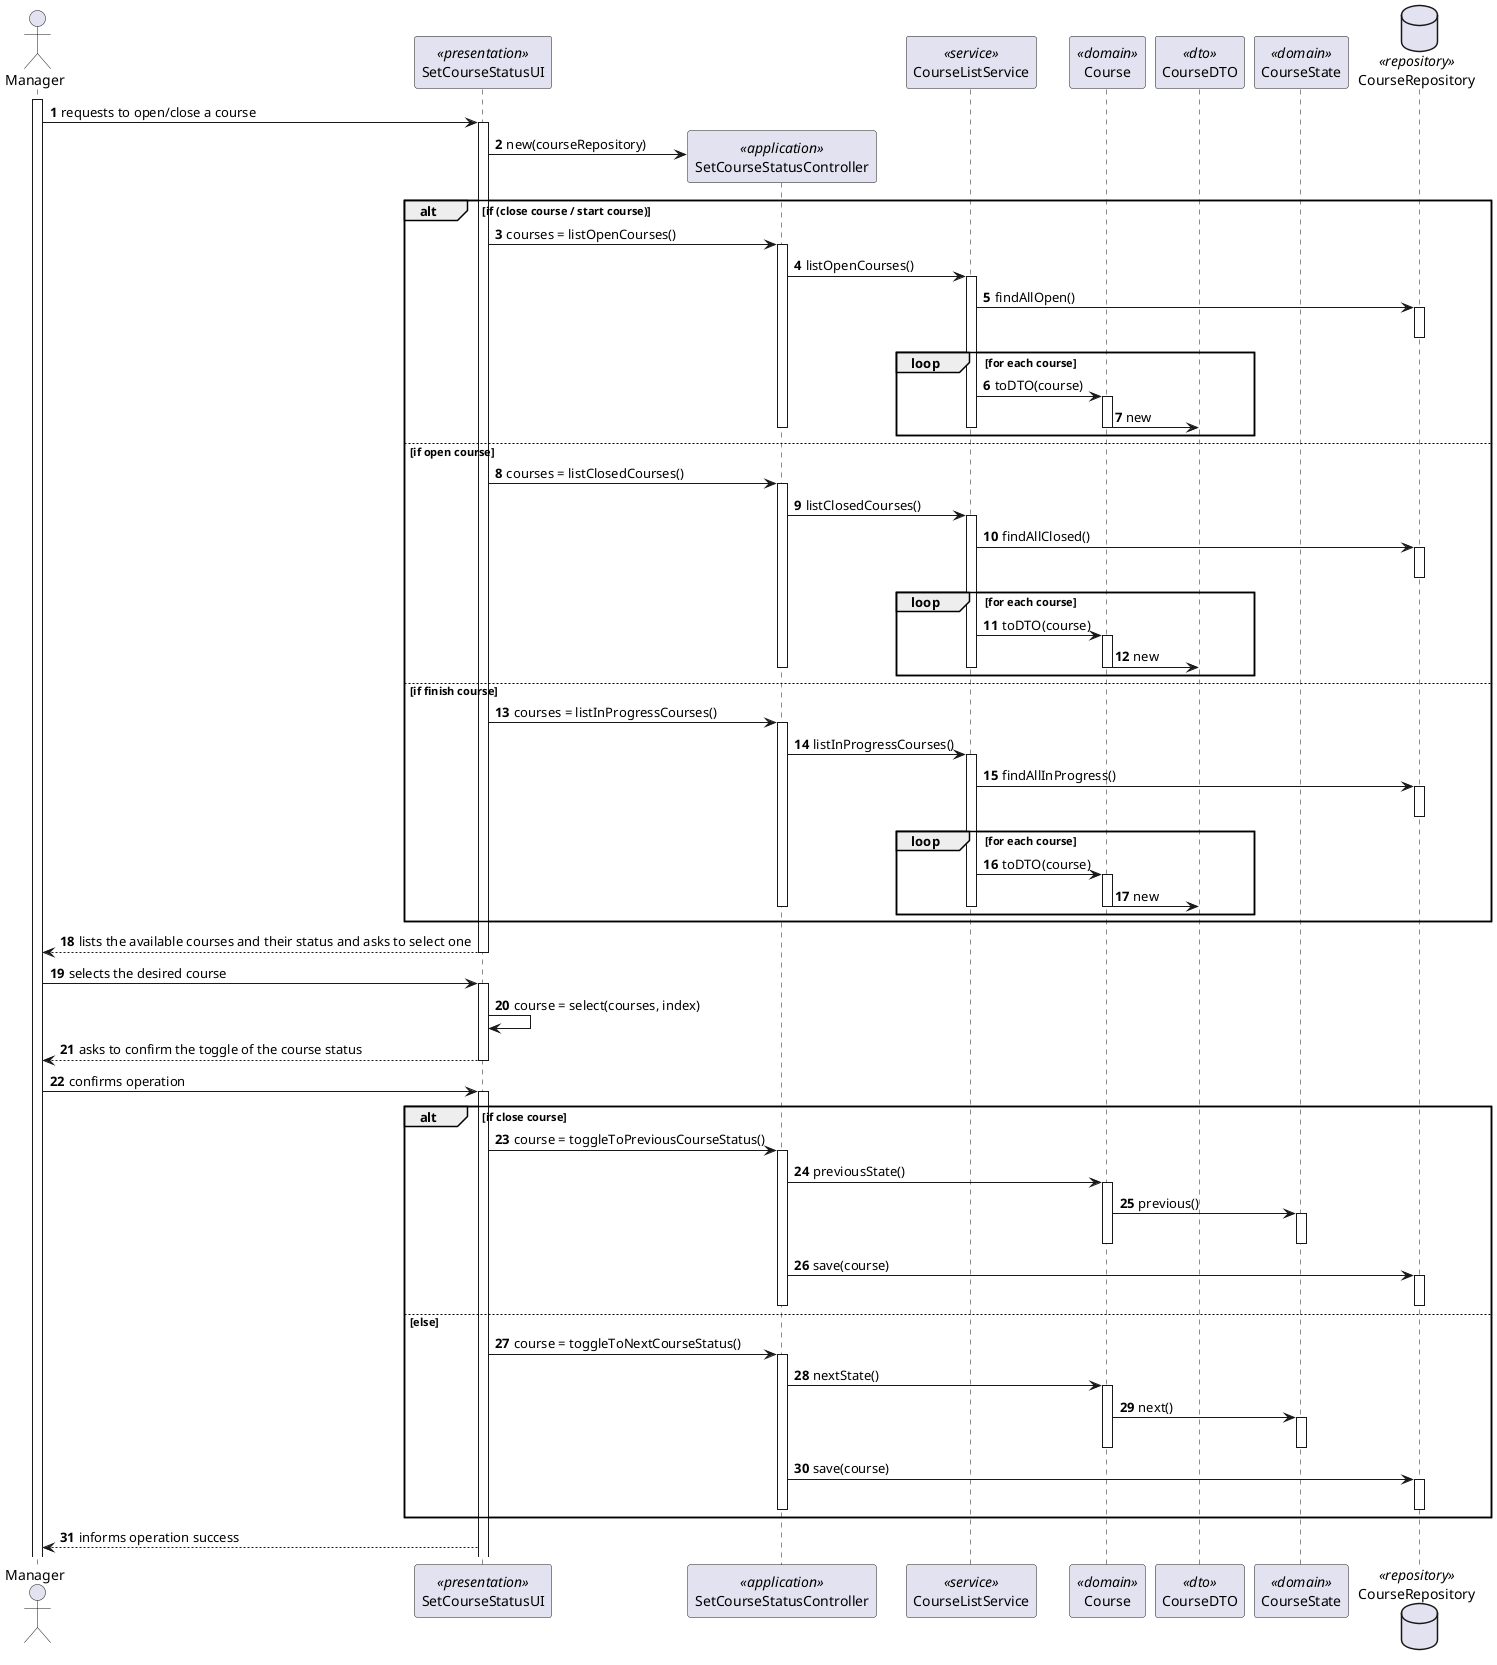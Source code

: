 @startuml US1004_SD
autonumber

actor "Manager" as M

participant "SetCourseStatusUI" as UI <<presentation>>
participant "SetCourseStatusController" as CTRL <<application>>
participant "CourseListService" as SRV <<service>>
participant "Course" as Course <<domain>>
participant "CourseDTO" as DTO <<dto>>
participant "CourseState" as CourseState <<domain>>


database CourseRepository as REPO <<repository>>

activate M

M -> UI: requests to open/close a course

activate UI

UI -> CTRL**: new(courseRepository)

alt if (close course / start course)
  UI -> CTRL: courses = listOpenCourses()
  activate CTRL
  CTRL -> SRV: listOpenCourses()
  activate SRV
  SRV -> REPO: findAllOpen()
    activate REPO
    deactivate REPO
  loop for each course
    SRV -> Course : toDTO(course)
    activate Course
    Course -> DTO : new
    deactivate SRV
    deactivate Course
    deactivate CTRL
  end loop
else if open course
  UI -> CTRL: courses = listClosedCourses()
  activate CTRL
  CTRL -> SRV: listClosedCourses()
  activate SRV
  SRV -> REPO: findAllClosed()
  activate REPO
  deactivate REPO
  loop for each course
    SRV -> Course : toDTO(course)
    activate Course
    Course -> DTO : new
    deactivate SRV
    deactivate Course
    deactivate CTRL
  end loop
 else if finish course
  UI -> CTRL: courses = listInProgressCourses()
    activate CTRL
    CTRL -> SRV: listInProgressCourses()
    activate SRV
    SRV -> REPO: findAllInProgress()
    activate REPO
    deactivate REPO
    loop for each course
      SRV -> Course : toDTO(course)
      activate Course
      Course -> DTO : new
      deactivate SRV
      deactivate Course
      deactivate CTRL
    end loop
end


UI --> M: lists the available courses and their status and asks to select one

deactivate UI

M -> UI: selects the desired course

activate UI

UI -> UI: course = select(courses, index)
UI --> M: asks to confirm the toggle of the course status

deactivate UI

M -> UI: confirms operation

activate UI

alt if close course
  UI -> CTRL: course = toggleToPreviousCourseStatus()
  activate CTRL
  CTRL -> Course: previousState()
  activate Course
  Course -> CourseState: previous()
  activate CourseState
  deactivate CourseState
  deactivate Course
  CTRL -> REPO: save(course)
  activate REPO
  deactivate REPO
  deactivate CTRL
else else
  UI -> CTRL: course = toggleToNextCourseStatus()
  activate CTRL
    CTRL -> Course: nextState()
    activate Course
    Course -> CourseState: next()
    activate CourseState
    deactivate CourseState
    deactivate Course
    CTRL -> REPO: save(course)
    activate REPO
    deactivate REPO
    deactivate CTRL
end

UI --> M: informs operation success

@enduml

